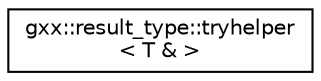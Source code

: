 digraph "Graphical Class Hierarchy"
{
  edge [fontname="Helvetica",fontsize="10",labelfontname="Helvetica",labelfontsize="10"];
  node [fontname="Helvetica",fontsize="10",shape=record];
  rankdir="LR";
  Node1 [label="gxx::result_type::tryhelper\l\< T & \>",height=0.2,width=0.4,color="black", fillcolor="white", style="filled",URL="$structgxx_1_1result__type_1_1tryhelper_3_01T_01_6_01_4.html"];
}
